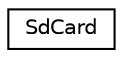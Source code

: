 digraph "Graphe hiérarchique des classes"
{
  edge [fontname="Helvetica",fontsize="10",labelfontname="Helvetica",labelfontsize="10"];
  node [fontname="Helvetica",fontsize="10",shape=record];
  rankdir="LR";
  Node0 [label="SdCard",height=0.2,width=0.4,color="black", fillcolor="white", style="filled",URL="$class_sd_card.html"];
}
